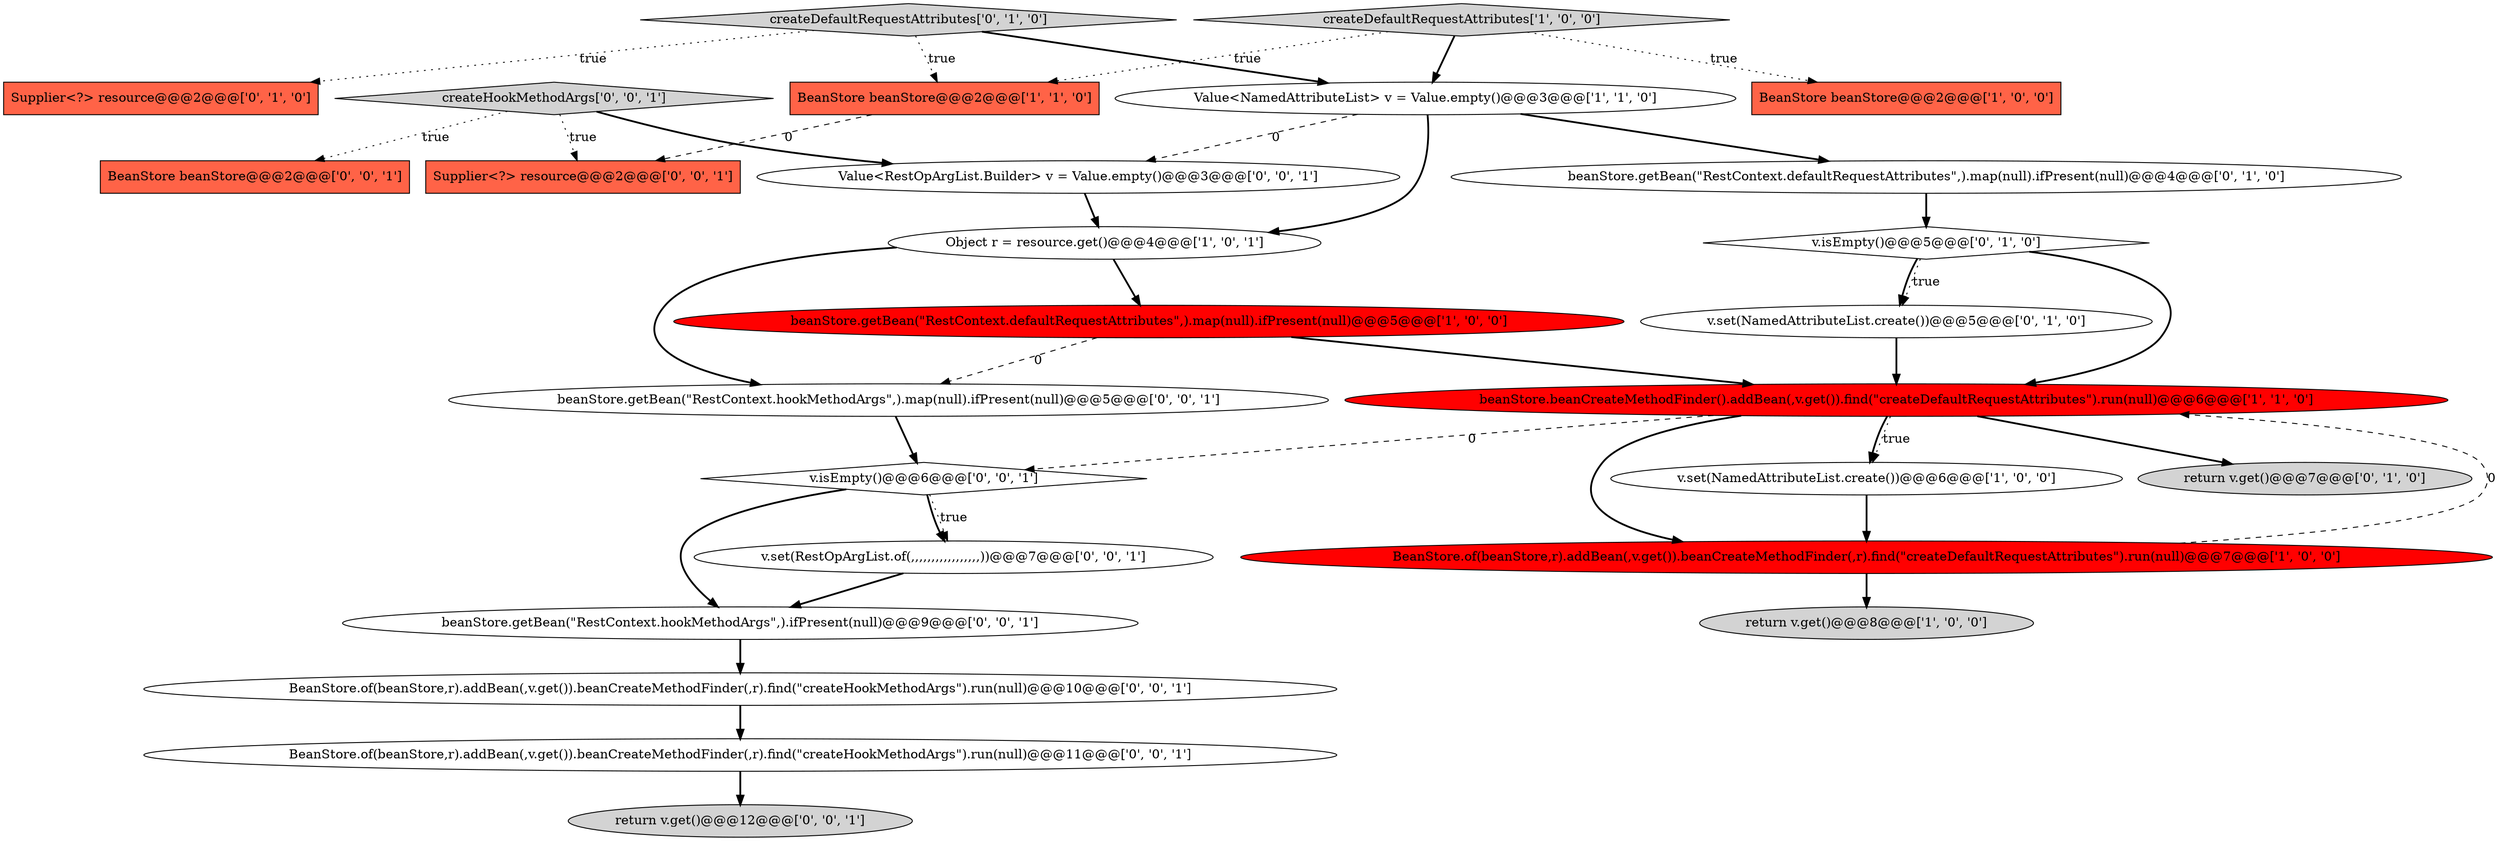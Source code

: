 digraph {
17 [style = filled, label = "createHookMethodArgs['0', '0', '1']", fillcolor = lightgray, shape = diamond image = "AAA0AAABBB3BBB"];
23 [style = filled, label = "BeanStore beanStore@@@2@@@['0', '0', '1']", fillcolor = tomato, shape = box image = "AAA0AAABBB3BBB"];
25 [style = filled, label = "beanStore.getBean(\"RestContext.hookMethodArgs\",).map(null).ifPresent(null)@@@5@@@['0', '0', '1']", fillcolor = white, shape = ellipse image = "AAA0AAABBB3BBB"];
26 [style = filled, label = "Supplier<?> resource@@@2@@@['0', '0', '1']", fillcolor = tomato, shape = box image = "AAA0AAABBB3BBB"];
16 [style = filled, label = "beanStore.getBean(\"RestContext.hookMethodArgs\",).ifPresent(null)@@@9@@@['0', '0', '1']", fillcolor = white, shape = ellipse image = "AAA0AAABBB3BBB"];
15 [style = filled, label = "beanStore.getBean(\"RestContext.defaultRequestAttributes\",).map(null).ifPresent(null)@@@4@@@['0', '1', '0']", fillcolor = white, shape = ellipse image = "AAA0AAABBB2BBB"];
19 [style = filled, label = "v.set(RestOpArgList.of(,,,,,,,,,,,,,,,,,))@@@7@@@['0', '0', '1']", fillcolor = white, shape = ellipse image = "AAA0AAABBB3BBB"];
2 [style = filled, label = "beanStore.getBean(\"RestContext.defaultRequestAttributes\",).map(null).ifPresent(null)@@@5@@@['1', '0', '0']", fillcolor = red, shape = ellipse image = "AAA1AAABBB1BBB"];
6 [style = filled, label = "v.set(NamedAttributeList.create())@@@6@@@['1', '0', '0']", fillcolor = white, shape = ellipse image = "AAA0AAABBB1BBB"];
24 [style = filled, label = "Value<RestOpArgList.Builder> v = Value.empty()@@@3@@@['0', '0', '1']", fillcolor = white, shape = ellipse image = "AAA0AAABBB3BBB"];
20 [style = filled, label = "BeanStore.of(beanStore,r).addBean(,v.get()).beanCreateMethodFinder(,r).find(\"createHookMethodArgs\").run(null)@@@10@@@['0', '0', '1']", fillcolor = white, shape = ellipse image = "AAA0AAABBB3BBB"];
3 [style = filled, label = "BeanStore beanStore@@@2@@@['1', '1', '0']", fillcolor = tomato, shape = box image = "AAA0AAABBB1BBB"];
12 [style = filled, label = "v.isEmpty()@@@5@@@['0', '1', '0']", fillcolor = white, shape = diamond image = "AAA0AAABBB2BBB"];
4 [style = filled, label = "Value<NamedAttributeList> v = Value.empty()@@@3@@@['1', '1', '0']", fillcolor = white, shape = ellipse image = "AAA0AAABBB1BBB"];
21 [style = filled, label = "return v.get()@@@12@@@['0', '0', '1']", fillcolor = lightgray, shape = ellipse image = "AAA0AAABBB3BBB"];
1 [style = filled, label = "BeanStore.of(beanStore,r).addBean(,v.get()).beanCreateMethodFinder(,r).find(\"createDefaultRequestAttributes\").run(null)@@@7@@@['1', '0', '0']", fillcolor = red, shape = ellipse image = "AAA1AAABBB1BBB"];
5 [style = filled, label = "Object r = resource.get()@@@4@@@['1', '0', '1']", fillcolor = white, shape = ellipse image = "AAA0AAABBB1BBB"];
13 [style = filled, label = "createDefaultRequestAttributes['0', '1', '0']", fillcolor = lightgray, shape = diamond image = "AAA0AAABBB2BBB"];
0 [style = filled, label = "BeanStore beanStore@@@2@@@['1', '0', '0']", fillcolor = tomato, shape = box image = "AAA0AAABBB1BBB"];
18 [style = filled, label = "BeanStore.of(beanStore,r).addBean(,v.get()).beanCreateMethodFinder(,r).find(\"createHookMethodArgs\").run(null)@@@11@@@['0', '0', '1']", fillcolor = white, shape = ellipse image = "AAA0AAABBB3BBB"];
10 [style = filled, label = "return v.get()@@@7@@@['0', '1', '0']", fillcolor = lightgray, shape = ellipse image = "AAA0AAABBB2BBB"];
14 [style = filled, label = "v.set(NamedAttributeList.create())@@@5@@@['0', '1', '0']", fillcolor = white, shape = ellipse image = "AAA0AAABBB2BBB"];
9 [style = filled, label = "return v.get()@@@8@@@['1', '0', '0']", fillcolor = lightgray, shape = ellipse image = "AAA0AAABBB1BBB"];
8 [style = filled, label = "beanStore.beanCreateMethodFinder().addBean(,v.get()).find(\"createDefaultRequestAttributes\").run(null)@@@6@@@['1', '1', '0']", fillcolor = red, shape = ellipse image = "AAA1AAABBB1BBB"];
11 [style = filled, label = "Supplier<?> resource@@@2@@@['0', '1', '0']", fillcolor = tomato, shape = box image = "AAA0AAABBB2BBB"];
22 [style = filled, label = "v.isEmpty()@@@6@@@['0', '0', '1']", fillcolor = white, shape = diamond image = "AAA0AAABBB3BBB"];
7 [style = filled, label = "createDefaultRequestAttributes['1', '0', '0']", fillcolor = lightgray, shape = diamond image = "AAA0AAABBB1BBB"];
17->26 [style = dotted, label="true"];
8->10 [style = bold, label=""];
22->19 [style = dotted, label="true"];
3->26 [style = dashed, label="0"];
25->22 [style = bold, label=""];
22->19 [style = bold, label=""];
13->3 [style = dotted, label="true"];
22->16 [style = bold, label=""];
4->15 [style = bold, label=""];
8->6 [style = bold, label=""];
7->4 [style = bold, label=""];
7->0 [style = dotted, label="true"];
5->25 [style = bold, label=""];
1->9 [style = bold, label=""];
24->5 [style = bold, label=""];
19->16 [style = bold, label=""];
17->23 [style = dotted, label="true"];
20->18 [style = bold, label=""];
8->1 [style = bold, label=""];
6->1 [style = bold, label=""];
12->14 [style = dotted, label="true"];
8->22 [style = dashed, label="0"];
5->2 [style = bold, label=""];
17->24 [style = bold, label=""];
8->6 [style = dotted, label="true"];
7->3 [style = dotted, label="true"];
12->8 [style = bold, label=""];
12->14 [style = bold, label=""];
2->25 [style = dashed, label="0"];
13->11 [style = dotted, label="true"];
1->8 [style = dashed, label="0"];
15->12 [style = bold, label=""];
14->8 [style = bold, label=""];
18->21 [style = bold, label=""];
4->24 [style = dashed, label="0"];
16->20 [style = bold, label=""];
4->5 [style = bold, label=""];
2->8 [style = bold, label=""];
13->4 [style = bold, label=""];
}
